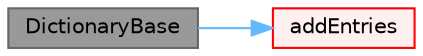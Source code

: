 digraph "DictionaryBase"
{
 // LATEX_PDF_SIZE
  bgcolor="transparent";
  edge [fontname=Helvetica,fontsize=10,labelfontname=Helvetica,labelfontsize=10];
  node [fontname=Helvetica,fontsize=10,shape=box,height=0.2,width=0.4];
  rankdir="LR";
  Node1 [id="Node000001",label="DictionaryBase",height=0.2,width=0.4,color="gray40", fillcolor="grey60", style="filled", fontcolor="black",tooltip=" "];
  Node1 -> Node2 [id="edge1_Node000001_Node000002",color="steelblue1",style="solid",tooltip=" "];
  Node2 [id="Node000002",label="addEntries",height=0.2,width=0.4,color="red", fillcolor="#FFF0F0", style="filled",URL="$classFoam_1_1DictionaryBase.html#a1a1729c4a7637b541511eb527fb9f3fa",tooltip=" "];
}

